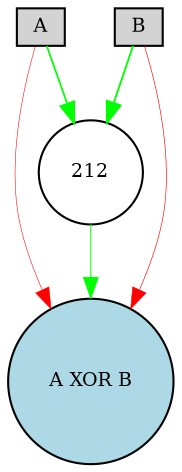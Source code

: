 digraph {
	node [fontsize=9 height=0.2 shape=circle width=0.2]
	A [fillcolor=lightgray shape=box style=filled]
	B [fillcolor=lightgray shape=box style=filled]
	"A XOR B" [fillcolor=lightblue style=filled]
	212 [fillcolor=white style=filled]
	B -> 212 [color=green penwidth=0.8792796342435413 style=solid]
	212 -> "A XOR B" [color=green penwidth=0.4790746337714016 style=solid]
	A -> 212 [color=green penwidth=0.8309739816123742 style=solid]
	A -> "A XOR B" [color=red penwidth=0.26009571132464626 style=solid]
	B -> "A XOR B" [color=red penwidth=0.30223564556377247 style=solid]
}
